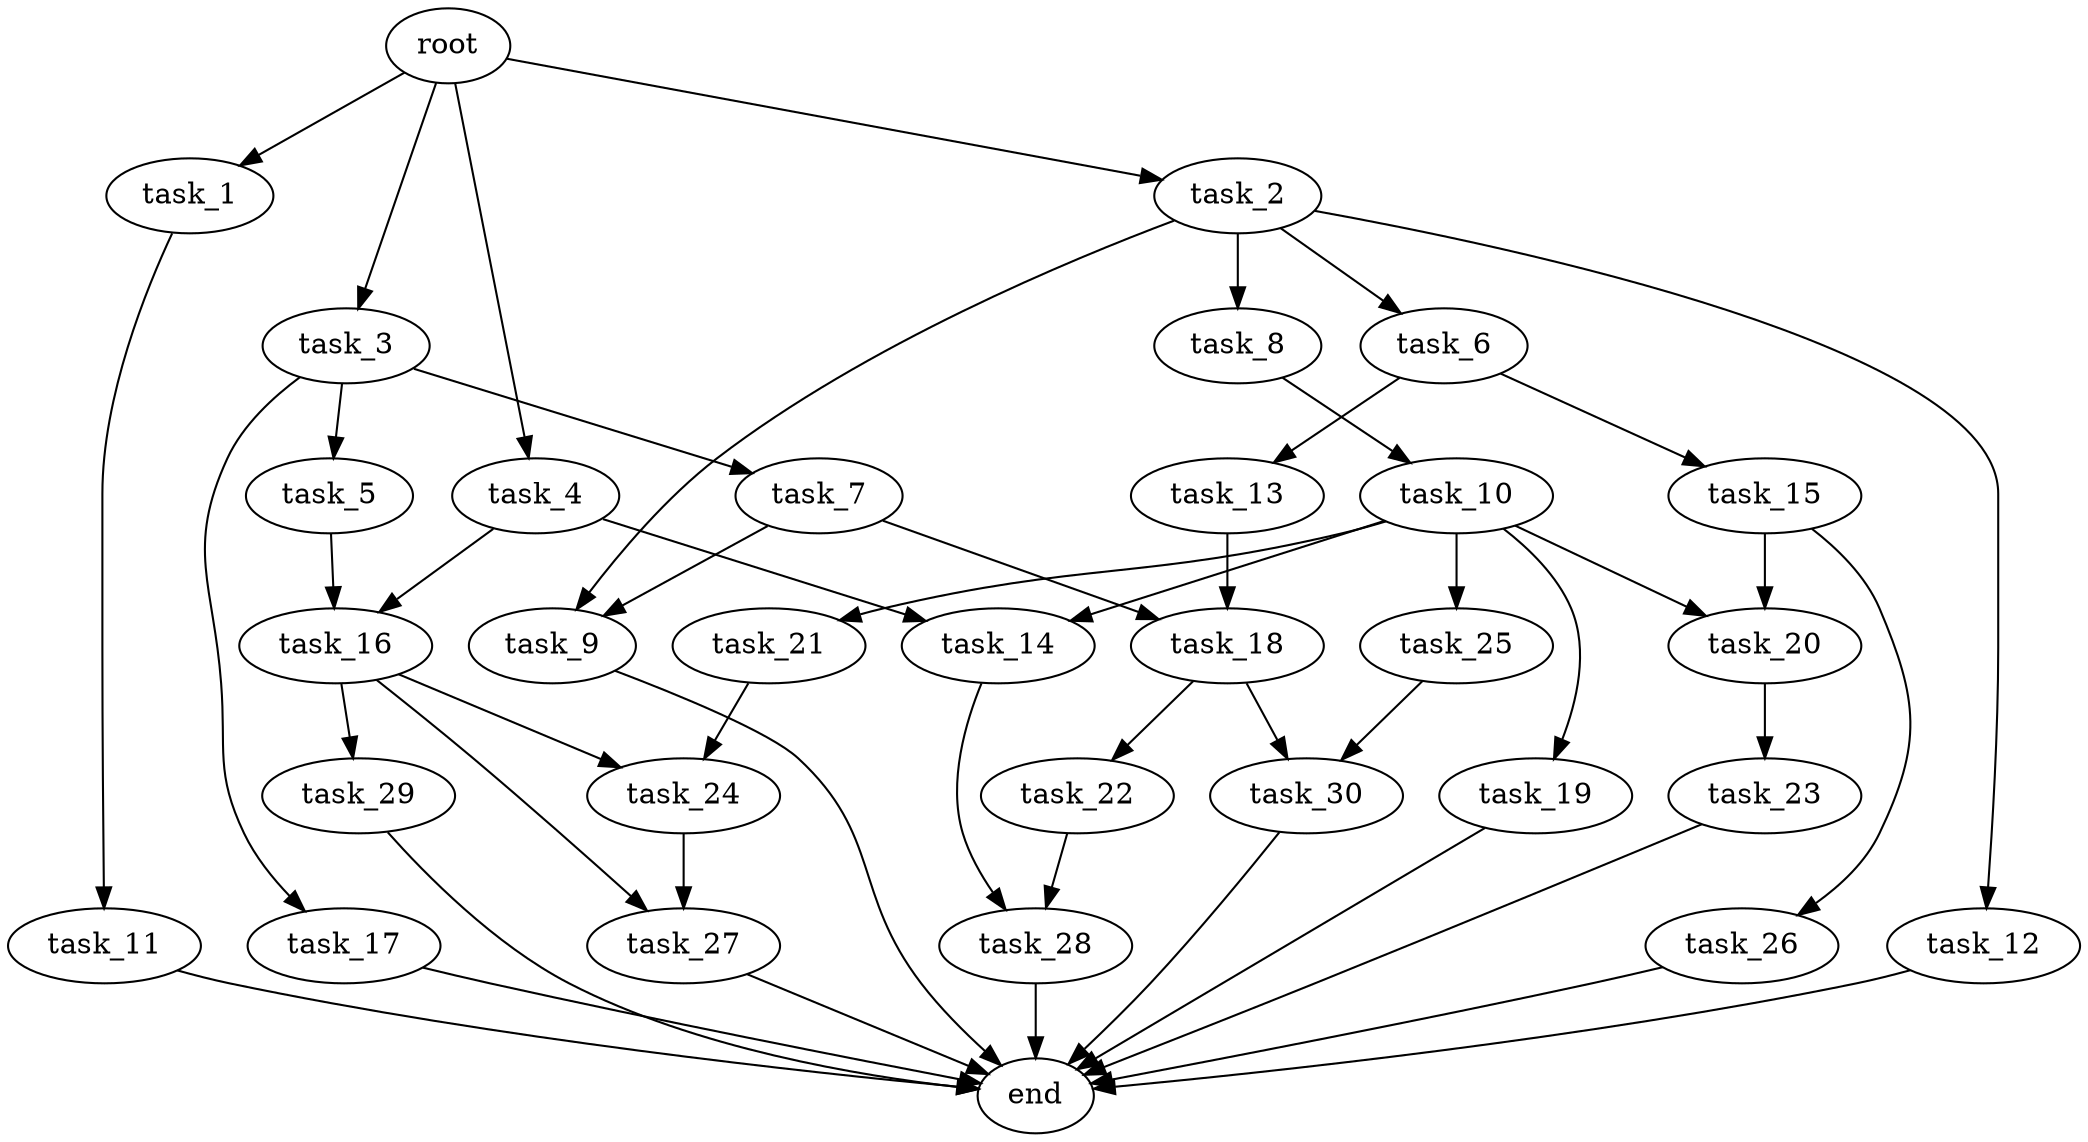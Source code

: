 digraph G {
  root [size="0.000000e+00"];
  task_1 [size="5.667455e+09"];
  task_2 [size="2.480471e+09"];
  task_3 [size="2.561465e+09"];
  task_4 [size="7.394618e+09"];
  task_5 [size="6.897301e+09"];
  task_6 [size="6.508421e+09"];
  task_7 [size="2.451625e+09"];
  task_8 [size="6.896685e+09"];
  task_9 [size="4.561204e+09"];
  task_10 [size="4.032877e+08"];
  task_11 [size="6.091768e+09"];
  task_12 [size="5.520205e+09"];
  task_13 [size="9.145006e+08"];
  task_14 [size="1.900952e+09"];
  task_15 [size="8.307093e+09"];
  task_16 [size="6.376257e+08"];
  task_17 [size="9.031433e+09"];
  task_18 [size="5.226054e+09"];
  task_19 [size="6.095903e+08"];
  task_20 [size="2.276635e+09"];
  task_21 [size="5.857188e+09"];
  task_22 [size="5.813123e+09"];
  task_23 [size="4.643249e+09"];
  task_24 [size="5.369800e+09"];
  task_25 [size="7.814344e+09"];
  task_26 [size="3.189265e+09"];
  task_27 [size="6.339423e+09"];
  task_28 [size="1.965062e+09"];
  task_29 [size="1.164948e+09"];
  task_30 [size="8.347787e+08"];
  end [size="0.000000e+00"];

  root -> task_1 [size="1.000000e-12"];
  root -> task_2 [size="1.000000e-12"];
  root -> task_3 [size="1.000000e-12"];
  root -> task_4 [size="1.000000e-12"];
  task_1 -> task_11 [size="6.091768e+08"];
  task_2 -> task_6 [size="6.508421e+08"];
  task_2 -> task_8 [size="6.896685e+08"];
  task_2 -> task_9 [size="2.280602e+08"];
  task_2 -> task_12 [size="5.520205e+08"];
  task_3 -> task_5 [size="6.897301e+08"];
  task_3 -> task_7 [size="2.451625e+08"];
  task_3 -> task_17 [size="9.031433e+08"];
  task_4 -> task_14 [size="9.504758e+07"];
  task_4 -> task_16 [size="3.188128e+07"];
  task_5 -> task_16 [size="3.188128e+07"];
  task_6 -> task_13 [size="9.145006e+07"];
  task_6 -> task_15 [size="8.307093e+08"];
  task_7 -> task_9 [size="2.280602e+08"];
  task_7 -> task_18 [size="2.613027e+08"];
  task_8 -> task_10 [size="4.032877e+07"];
  task_9 -> end [size="1.000000e-12"];
  task_10 -> task_14 [size="9.504758e+07"];
  task_10 -> task_19 [size="6.095903e+07"];
  task_10 -> task_20 [size="1.138317e+08"];
  task_10 -> task_21 [size="5.857188e+08"];
  task_10 -> task_25 [size="7.814344e+08"];
  task_11 -> end [size="1.000000e-12"];
  task_12 -> end [size="1.000000e-12"];
  task_13 -> task_18 [size="2.613027e+08"];
  task_14 -> task_28 [size="9.825309e+07"];
  task_15 -> task_20 [size="1.138317e+08"];
  task_15 -> task_26 [size="3.189265e+08"];
  task_16 -> task_24 [size="2.684900e+08"];
  task_16 -> task_27 [size="3.169712e+08"];
  task_16 -> task_29 [size="1.164948e+08"];
  task_17 -> end [size="1.000000e-12"];
  task_18 -> task_22 [size="5.813123e+08"];
  task_18 -> task_30 [size="4.173894e+07"];
  task_19 -> end [size="1.000000e-12"];
  task_20 -> task_23 [size="4.643249e+08"];
  task_21 -> task_24 [size="2.684900e+08"];
  task_22 -> task_28 [size="9.825309e+07"];
  task_23 -> end [size="1.000000e-12"];
  task_24 -> task_27 [size="3.169712e+08"];
  task_25 -> task_30 [size="4.173894e+07"];
  task_26 -> end [size="1.000000e-12"];
  task_27 -> end [size="1.000000e-12"];
  task_28 -> end [size="1.000000e-12"];
  task_29 -> end [size="1.000000e-12"];
  task_30 -> end [size="1.000000e-12"];
}
